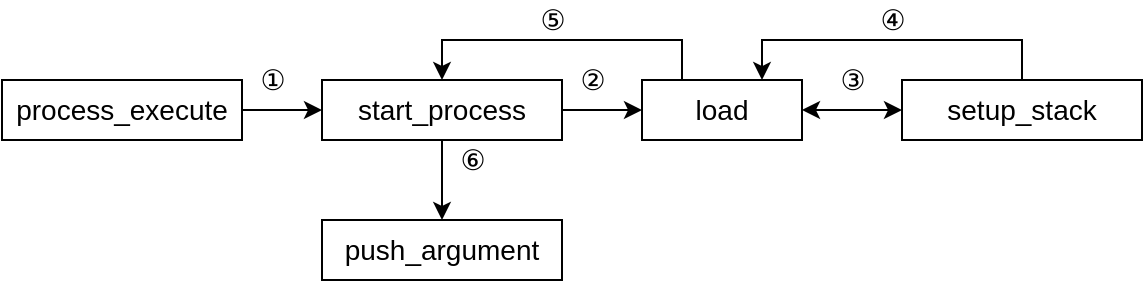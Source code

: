 <mxfile version="13.3.9" type="device"><diagram id="DOc6wN54-2_qpAtEnEe9" name="第 1 页"><mxGraphModel dx="781" dy="440" grid="1" gridSize="10" guides="1" tooltips="1" connect="1" arrows="1" fold="1" page="1" pageScale="1" pageWidth="3300" pageHeight="4681" math="0" shadow="0"><root><mxCell id="0"/><mxCell id="1" parent="0"/><mxCell id="YHy0eeeBMhPKJMQYwHsp-23" style="edgeStyle=orthogonalEdgeStyle;rounded=0;orthogonalLoop=1;jettySize=auto;html=1;exitX=1;exitY=0.5;exitDx=0;exitDy=0;entryX=0;entryY=0.5;entryDx=0;entryDy=0;" edge="1" parent="1" source="SjsItZ2s5fckmgjOkW9m-23" target="YHy0eeeBMhPKJMQYwHsp-19"><mxGeometry relative="1" as="geometry"/></mxCell><mxCell id="SjsItZ2s5fckmgjOkW9m-23" value="&lt;font style=&quot;font-size: 14px&quot;&gt;process_execute&lt;/font&gt;" style="rounded=0;whiteSpace=wrap;html=1;" parent="1" vertex="1"><mxGeometry x="760" y="80" width="120" height="30" as="geometry"/></mxCell><mxCell id="YHy0eeeBMhPKJMQYwHsp-24" style="edgeStyle=orthogonalEdgeStyle;rounded=0;orthogonalLoop=1;jettySize=auto;html=1;exitX=1;exitY=0.5;exitDx=0;exitDy=0;entryX=0;entryY=0.5;entryDx=0;entryDy=0;" edge="1" parent="1" source="YHy0eeeBMhPKJMQYwHsp-19" target="YHy0eeeBMhPKJMQYwHsp-20"><mxGeometry relative="1" as="geometry"/></mxCell><mxCell id="YHy0eeeBMhPKJMQYwHsp-28" style="edgeStyle=orthogonalEdgeStyle;rounded=0;orthogonalLoop=1;jettySize=auto;html=1;exitX=0.5;exitY=1;exitDx=0;exitDy=0;entryX=0.5;entryY=0;entryDx=0;entryDy=0;" edge="1" parent="1" source="YHy0eeeBMhPKJMQYwHsp-19" target="YHy0eeeBMhPKJMQYwHsp-22"><mxGeometry relative="1" as="geometry"/></mxCell><mxCell id="YHy0eeeBMhPKJMQYwHsp-19" value="&lt;font style=&quot;font-size: 14px&quot;&gt;start_process&lt;/font&gt;" style="rounded=0;whiteSpace=wrap;html=1;" vertex="1" parent="1"><mxGeometry x="920" y="80" width="120" height="30" as="geometry"/></mxCell><mxCell id="YHy0eeeBMhPKJMQYwHsp-27" style="edgeStyle=orthogonalEdgeStyle;rounded=0;orthogonalLoop=1;jettySize=auto;html=1;exitX=0.25;exitY=0;exitDx=0;exitDy=0;entryX=0.5;entryY=0;entryDx=0;entryDy=0;" edge="1" parent="1" source="YHy0eeeBMhPKJMQYwHsp-20" target="YHy0eeeBMhPKJMQYwHsp-19"><mxGeometry relative="1" as="geometry"/></mxCell><mxCell id="YHy0eeeBMhPKJMQYwHsp-20" value="&lt;font style=&quot;font-size: 14px&quot;&gt;load&lt;/font&gt;" style="rounded=0;whiteSpace=wrap;html=1;" vertex="1" parent="1"><mxGeometry x="1080" y="80" width="80" height="30" as="geometry"/></mxCell><mxCell id="YHy0eeeBMhPKJMQYwHsp-26" style="edgeStyle=orthogonalEdgeStyle;rounded=0;orthogonalLoop=1;jettySize=auto;html=1;exitX=0.5;exitY=0;exitDx=0;exitDy=0;entryX=0.75;entryY=0;entryDx=0;entryDy=0;" edge="1" parent="1" source="YHy0eeeBMhPKJMQYwHsp-21" target="YHy0eeeBMhPKJMQYwHsp-20"><mxGeometry relative="1" as="geometry"/></mxCell><mxCell id="YHy0eeeBMhPKJMQYwHsp-21" value="&lt;font style=&quot;font-size: 14px&quot;&gt;setup_stack&lt;/font&gt;" style="rounded=0;whiteSpace=wrap;html=1;" vertex="1" parent="1"><mxGeometry x="1210" y="80" width="120" height="30" as="geometry"/></mxCell><mxCell id="YHy0eeeBMhPKJMQYwHsp-22" value="&lt;font style=&quot;font-size: 14px&quot;&gt;push_argument&lt;/font&gt;" style="rounded=0;whiteSpace=wrap;html=1;" vertex="1" parent="1"><mxGeometry x="920" y="150" width="120" height="30" as="geometry"/></mxCell><mxCell id="YHy0eeeBMhPKJMQYwHsp-25" value="" style="endArrow=classic;startArrow=classic;html=1;entryX=0;entryY=0.5;entryDx=0;entryDy=0;exitX=1;exitY=0.5;exitDx=0;exitDy=0;" edge="1" parent="1" source="YHy0eeeBMhPKJMQYwHsp-20" target="YHy0eeeBMhPKJMQYwHsp-21"><mxGeometry width="50" height="50" relative="1" as="geometry"><mxPoint x="1110" y="250" as="sourcePoint"/><mxPoint x="1160" y="200" as="targetPoint"/></mxGeometry></mxCell><mxCell id="YHy0eeeBMhPKJMQYwHsp-29" value="&lt;font style=&quot;font-size: 14px&quot;&gt;①&lt;/font&gt;" style="text;html=1;align=center;verticalAlign=middle;resizable=0;points=[];autosize=1;" vertex="1" parent="1"><mxGeometry x="880" y="70" width="30" height="20" as="geometry"/></mxCell><mxCell id="YHy0eeeBMhPKJMQYwHsp-32" value="&lt;font style=&quot;font-size: 14px&quot;&gt;②&lt;/font&gt;" style="text;html=1;align=center;verticalAlign=middle;resizable=0;points=[];autosize=1;" vertex="1" parent="1"><mxGeometry x="1040" y="70" width="30" height="20" as="geometry"/></mxCell><mxCell id="YHy0eeeBMhPKJMQYwHsp-33" value="&lt;font style=&quot;font-size: 14px&quot;&gt;③&lt;/font&gt;" style="text;html=1;align=center;verticalAlign=middle;resizable=0;points=[];autosize=1;" vertex="1" parent="1"><mxGeometry x="1170" y="70" width="30" height="20" as="geometry"/></mxCell><mxCell id="YHy0eeeBMhPKJMQYwHsp-34" value="&lt;font style=&quot;font-size: 14px&quot;&gt;④&lt;/font&gt;&lt;span style=&quot;color: rgba(0 , 0 , 0 , 0) ; font-family: monospace ; font-size: 0px&quot;&gt;%3CmxGraphModel%3E%3Croot%3E%3CmxCell%20id%3D%220%22%2F%3E%3CmxCell%20id%3D%221%22%20parent%3D%220%22%2F%3E%3CmxCell%20id%3D%222%22%20value%3D%22%26lt%3Bfont%20style%3D%26quot%3Bfont-size%3A%2014px%26quot%3B%26gt%3B%E2%91%A2%26lt%3B%2Ffont%26gt%3B%22%20style%3D%22text%3Bhtml%3D1%3Balign%3Dcenter%3BverticalAlign%3Dmiddle%3Bresizable%3D0%3Bpoints%3D%5B%5D%3Bautosize%3D1%3B%22%20vertex%3D%221%22%20parent%3D%221%22%3E%3CmxGeometry%20x%3D%221170%22%20y%3D%2270%22%20width%3D%2230%22%20height%3D%2220%22%20as%3D%22geometry%22%2F%3E%3C%2FmxCell%3E%3C%2Froot%3E%3C%2FmxGraphModel%3E&lt;/span&gt;" style="text;html=1;align=center;verticalAlign=middle;resizable=0;points=[];autosize=1;" vertex="1" parent="1"><mxGeometry x="1190" y="40" width="30" height="20" as="geometry"/></mxCell><mxCell id="YHy0eeeBMhPKJMQYwHsp-35" value="&lt;font style=&quot;font-size: 14px&quot;&gt;⑤&lt;/font&gt;" style="text;html=1;align=center;verticalAlign=middle;resizable=0;points=[];autosize=1;" vertex="1" parent="1"><mxGeometry x="1020" y="40" width="30" height="20" as="geometry"/></mxCell><mxCell id="YHy0eeeBMhPKJMQYwHsp-37" value="&lt;font style=&quot;font-size: 14px&quot;&gt;⑥&lt;/font&gt;" style="text;html=1;align=center;verticalAlign=middle;resizable=0;points=[];autosize=1;" vertex="1" parent="1"><mxGeometry x="980" y="110" width="30" height="20" as="geometry"/></mxCell></root></mxGraphModel></diagram></mxfile>